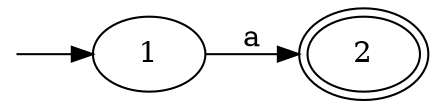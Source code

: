 digraph
{
    rankdir="LR"; // draw horizontally
    0[style=invis,shape=point];
    0 -> 1;
    1 -> 2[label="a"];
    2[peripheries=2];
}